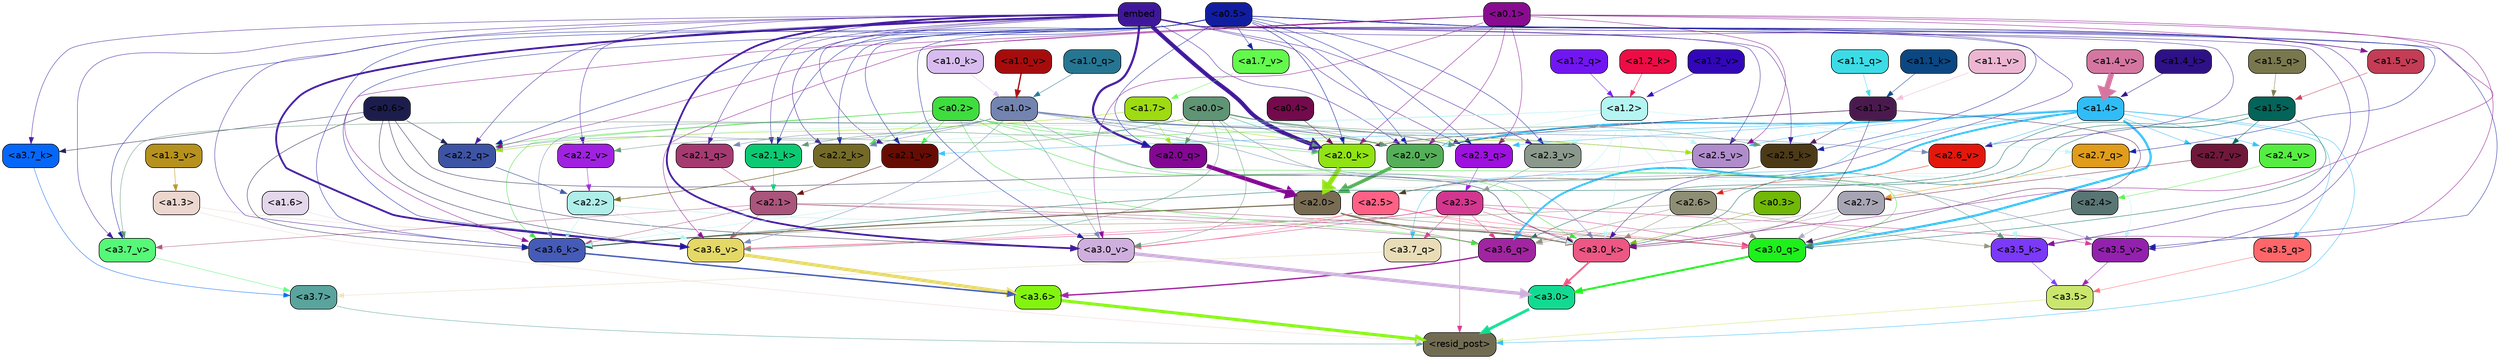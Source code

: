 strict digraph "" {
	graph [bgcolor=transparent,
		layout=dot,
		overlap=false,
		splines=true
	];
	"<a3.7>"	[color=black,
		fillcolor="#59a49d",
		fontname=Helvetica,
		shape=box,
		style="filled, rounded"];
	"<resid_post>"	[color=black,
		fillcolor="#716c51",
		fontname=Helvetica,
		shape=box,
		style="filled, rounded"];
	"<a3.7>" -> "<resid_post>"	[color="#59a49d",
		penwidth=0.6239100098609924];
	"<a3.6>"	[color=black,
		fillcolor="#83f40f",
		fontname=Helvetica,
		shape=box,
		style="filled, rounded"];
	"<a3.6>" -> "<resid_post>"	[color="#83f40f",
		penwidth=4.569062113761902];
	"<a3.5>"	[color=black,
		fillcolor="#cae66c",
		fontname=Helvetica,
		shape=box,
		style="filled, rounded"];
	"<a3.5>" -> "<resid_post>"	[color="#cae66c",
		penwidth=0.6];
	"<a3.0>"	[color=black,
		fillcolor="#12db91",
		fontname=Helvetica,
		shape=box,
		style="filled, rounded"];
	"<a3.0>" -> "<resid_post>"	[color="#12db91",
		penwidth=4.283544182777405];
	"<a2.3>"	[color=black,
		fillcolor="#d3368f",
		fontname=Helvetica,
		shape=box,
		style="filled, rounded"];
	"<a2.3>" -> "<resid_post>"	[color="#d3368f",
		penwidth=0.6];
	"<a3.7_q>"	[color=black,
		fillcolor="#e8ddb7",
		fontname=Helvetica,
		shape=box,
		style="filled, rounded"];
	"<a2.3>" -> "<a3.7_q>"	[color="#d3368f",
		penwidth=0.6];
	"<a3.6_q>"	[color=black,
		fillcolor="#a124a1",
		fontname=Helvetica,
		shape=box,
		style="filled, rounded"];
	"<a2.3>" -> "<a3.6_q>"	[color="#d3368f",
		penwidth=0.6];
	"<a3.0_q>"	[color=black,
		fillcolor="#1ef01c",
		fontname=Helvetica,
		shape=box,
		style="filled, rounded"];
	"<a2.3>" -> "<a3.0_q>"	[color="#d3368f",
		penwidth=0.6];
	"<a3.0_k>"	[color=black,
		fillcolor="#ec5783",
		fontname=Helvetica,
		shape=box,
		style="filled, rounded"];
	"<a2.3>" -> "<a3.0_k>"	[color="#d3368f",
		penwidth=0.6];
	"<a3.6_v>"	[color=black,
		fillcolor="#e4d867",
		fontname=Helvetica,
		shape=box,
		style="filled, rounded"];
	"<a2.3>" -> "<a3.6_v>"	[color="#d3368f",
		penwidth=0.6];
	"<a3.5_v>"	[color=black,
		fillcolor="#9321ae",
		fontname=Helvetica,
		shape=box,
		style="filled, rounded"];
	"<a2.3>" -> "<a3.5_v>"	[color="#d3368f",
		penwidth=0.6];
	"<a3.0_v>"	[color=black,
		fillcolor="#cfafdd",
		fontname=Helvetica,
		shape=box,
		style="filled, rounded"];
	"<a2.3>" -> "<a3.0_v>"	[color="#d3368f",
		penwidth=0.6];
	"<a1.4>"	[color=black,
		fillcolor="#30bdf7",
		fontname=Helvetica,
		shape=box,
		style="filled, rounded"];
	"<a1.4>" -> "<resid_post>"	[color="#30bdf7",
		penwidth=0.6];
	"<a1.4>" -> "<a3.7_q>"	[color="#30bdf7",
		penwidth=0.6];
	"<a1.4>" -> "<a3.6_q>"	[color="#30bdf7",
		penwidth=2.7934007048606873];
	"<a3.5_q>"	[color=black,
		fillcolor="#ff666a",
		fontname=Helvetica,
		shape=box,
		style="filled, rounded"];
	"<a1.4>" -> "<a3.5_q>"	[color="#30bdf7",
		penwidth=0.6];
	"<a1.4>" -> "<a3.0_q>"	[color="#30bdf7",
		penwidth=3.340754985809326];
	"<a2.3_q>"	[color=black,
		fillcolor="#9e11de",
		fontname=Helvetica,
		shape=box,
		style="filled, rounded"];
	"<a1.4>" -> "<a2.3_q>"	[color="#30bdf7",
		penwidth=0.6];
	"<a2.7_v>"	[color=black,
		fillcolor="#6f183a",
		fontname=Helvetica,
		shape=box,
		style="filled, rounded"];
	"<a1.4>" -> "<a2.7_v>"	[color="#30bdf7",
		penwidth=0.6];
	"<a2.6_v>"	[color=black,
		fillcolor="#e4170c",
		fontname=Helvetica,
		shape=box,
		style="filled, rounded"];
	"<a1.4>" -> "<a2.6_v>"	[color="#30bdf7",
		penwidth=0.6];
	"<a2.5_v>"	[color=black,
		fillcolor="#b08ccc",
		fontname=Helvetica,
		shape=box,
		style="filled, rounded"];
	"<a1.4>" -> "<a2.5_v>"	[color="#30bdf7",
		penwidth=0.6];
	"<a2.4_v>"	[color=black,
		fillcolor="#56ed42",
		fontname=Helvetica,
		shape=box,
		style="filled, rounded"];
	"<a1.4>" -> "<a2.4_v>"	[color="#30bdf7",
		penwidth=0.6];
	"<a2.1_v>"	[color=black,
		fillcolor="#670c03",
		fontname=Helvetica,
		shape=box,
		style="filled, rounded"];
	"<a1.4>" -> "<a2.1_v>"	[color="#30bdf7",
		penwidth=0.6];
	"<a2.0_v>"	[color=black,
		fillcolor="#54af58",
		fontname=Helvetica,
		shape=box,
		style="filled, rounded"];
	"<a1.4>" -> "<a2.0_v>"	[color="#30bdf7",
		penwidth=2.268759250640869];
	"<a1.3>"	[color=black,
		fillcolor="#ecd7cf",
		fontname=Helvetica,
		shape=box,
		style="filled, rounded"];
	"<a1.3>" -> "<resid_post>"	[color="#ecd7cf",
		penwidth=0.6];
	"<a1.3>" -> "<a3.6_v>"	[color="#ecd7cf",
		penwidth=0.6];
	"<a3.7_q>" -> "<a3.7>"	[color="#e8ddb7",
		penwidth=0.6];
	"<a3.6_q>" -> "<a3.6>"	[color="#a124a1",
		penwidth=2.0347584784030914];
	"<a3.5_q>" -> "<a3.5>"	[color="#ff666a",
		penwidth=0.6];
	"<a3.0_q>" -> "<a3.0>"	[color="#1ef01c",
		penwidth=2.8635367155075073];
	"<a3.7_k>"	[color=black,
		fillcolor="#0567f9",
		fontname=Helvetica,
		shape=box,
		style="filled, rounded"];
	"<a3.7_k>" -> "<a3.7>"	[color="#0567f9",
		penwidth=0.6];
	"<a3.6_k>"	[color=black,
		fillcolor="#455bb7",
		fontname=Helvetica,
		shape=box,
		style="filled, rounded"];
	"<a3.6_k>" -> "<a3.6>"	[color="#455bb7",
		penwidth=2.1760786175727844];
	"<a3.5_k>"	[color=black,
		fillcolor="#7b39f8",
		fontname=Helvetica,
		shape=box,
		style="filled, rounded"];
	"<a3.5_k>" -> "<a3.5>"	[color="#7b39f8",
		penwidth=0.6];
	"<a3.0_k>" -> "<a3.0>"	[color="#ec5783",
		penwidth=2.632905662059784];
	"<a3.7_v>"	[color=black,
		fillcolor="#57f778",
		fontname=Helvetica,
		shape=box,
		style="filled, rounded"];
	"<a3.7_v>" -> "<a3.7>"	[color="#57f778",
		penwidth=0.6];
	"<a3.6_v>" -> "<a3.6>"	[color="#e4d867",
		penwidth=4.981305837631226];
	"<a3.5_v>" -> "<a3.5>"	[color="#9321ae",
		penwidth=0.6];
	"<a3.0_v>" -> "<a3.0>"	[color="#cfafdd",
		penwidth=5.168330669403076];
	"<a2.7>"	[color=black,
		fillcolor="#a7a5b4",
		fontname=Helvetica,
		shape=box,
		style="filled, rounded"];
	"<a2.7>" -> "<a3.6_q>"	[color="#a7a5b4",
		penwidth=0.6];
	"<a2.7>" -> "<a3.0_q>"	[color="#a7a5b4",
		penwidth=0.6];
	"<a2.7>" -> "<a3.0_k>"	[color="#a7a5b4",
		penwidth=0.6];
	"<a2.6>"	[color=black,
		fillcolor="#8e8e75",
		fontname=Helvetica,
		shape=box,
		style="filled, rounded"];
	"<a2.6>" -> "<a3.6_q>"	[color="#8e8e75",
		penwidth=0.6];
	"<a2.6>" -> "<a3.0_q>"	[color="#8e8e75",
		penwidth=0.6];
	"<a2.6>" -> "<a3.6_k>"	[color="#8e8e75",
		penwidth=0.6];
	"<a2.6>" -> "<a3.5_k>"	[color="#8e8e75",
		penwidth=0.6];
	"<a2.6>" -> "<a3.0_k>"	[color="#8e8e75",
		penwidth=0.6];
	"<a2.1>"	[color=black,
		fillcolor="#aa557b",
		fontname=Helvetica,
		shape=box,
		style="filled, rounded"];
	"<a2.1>" -> "<a3.6_q>"	[color="#aa557b",
		penwidth=0.6];
	"<a2.1>" -> "<a3.0_q>"	[color="#aa557b",
		penwidth=0.6];
	"<a2.1>" -> "<a3.6_k>"	[color="#aa557b",
		penwidth=0.6];
	"<a2.1>" -> "<a3.0_k>"	[color="#aa557b",
		penwidth=0.6];
	"<a2.1>" -> "<a3.7_v>"	[color="#aa557b",
		penwidth=0.6];
	"<a2.1>" -> "<a3.6_v>"	[color="#aa557b",
		penwidth=0.6];
	"<a2.0>"	[color=black,
		fillcolor="#786c53",
		fontname=Helvetica,
		shape=box,
		style="filled, rounded"];
	"<a2.0>" -> "<a3.6_q>"	[color="#786c53",
		penwidth=0.6];
	"<a2.0>" -> "<a3.0_q>"	[color="#786c53",
		penwidth=0.6];
	"<a2.0>" -> "<a3.6_k>"	[color="#786c53",
		penwidth=1.6382827460765839];
	"<a2.0>" -> "<a3.0_k>"	[color="#786c53",
		penwidth=2.161143198609352];
	"<a1.5>"	[color=black,
		fillcolor="#036459",
		fontname=Helvetica,
		shape=box,
		style="filled, rounded"];
	"<a1.5>" -> "<a3.6_q>"	[color="#036459",
		penwidth=0.6];
	"<a1.5>" -> "<a3.0_q>"	[color="#036459",
		penwidth=0.6];
	"<a1.5>" -> "<a3.6_k>"	[color="#036459",
		penwidth=0.6];
	"<a1.5>" -> "<a3.0_k>"	[color="#036459",
		penwidth=0.6];
	"<a1.5>" -> "<a2.7_v>"	[color="#036459",
		penwidth=0.6];
	"<a0.2>"	[color=black,
		fillcolor="#3fdd3e",
		fontname=Helvetica,
		shape=box,
		style="filled, rounded"];
	"<a0.2>" -> "<a3.6_q>"	[color="#3fdd3e",
		penwidth=0.6];
	"<a0.2>" -> "<a3.0_q>"	[color="#3fdd3e",
		penwidth=0.6];
	"<a0.2>" -> "<a3.6_k>"	[color="#3fdd3e",
		penwidth=0.6];
	"<a0.2>" -> "<a3.0_k>"	[color="#3fdd3e",
		penwidth=0.6];
	"<a2.2_q>"	[color=black,
		fillcolor="#3d54a5",
		fontname=Helvetica,
		shape=box,
		style="filled, rounded"];
	"<a0.2>" -> "<a2.2_q>"	[color="#3fdd3e",
		penwidth=0.6];
	"<a2.2_k>"	[color=black,
		fillcolor="#736a26",
		fontname=Helvetica,
		shape=box,
		style="filled, rounded"];
	"<a0.2>" -> "<a2.2_k>"	[color="#3fdd3e",
		penwidth=0.6];
	"<a2.0_k>"	[color=black,
		fillcolor="#91e313",
		fontname=Helvetica,
		shape=box,
		style="filled, rounded"];
	"<a0.2>" -> "<a2.0_k>"	[color="#3fdd3e",
		penwidth=0.6];
	"<a0.2>" -> "<a2.1_v>"	[color="#3fdd3e",
		penwidth=0.6];
	"<a0.2>" -> "<a2.0_v>"	[color="#3fdd3e",
		penwidth=0.6];
	"<a2.5>"	[color=black,
		fillcolor="#ff6186",
		fontname=Helvetica,
		shape=box,
		style="filled, rounded"];
	"<a2.5>" -> "<a3.0_q>"	[color="#ff6186",
		penwidth=0.6];
	"<a2.5>" -> "<a3.0_k>"	[color="#ff6186",
		penwidth=0.6];
	"<a2.5>" -> "<a3.6_v>"	[color="#ff6186",
		penwidth=0.6];
	"<a2.5>" -> "<a3.0_v>"	[color="#ff6186",
		penwidth=0.6];
	"<a2.4>"	[color=black,
		fillcolor="#597674",
		fontname=Helvetica,
		shape=box,
		style="filled, rounded"];
	"<a2.4>" -> "<a3.0_q>"	[color="#597674",
		penwidth=0.6];
	"<a1.1>"	[color=black,
		fillcolor="#4a1a4f",
		fontname=Helvetica,
		shape=box,
		style="filled, rounded"];
	"<a1.1>" -> "<a3.0_q>"	[color="#4a1a4f",
		penwidth=0.6];
	"<a1.1>" -> "<a3.0_k>"	[color="#4a1a4f",
		penwidth=0.6];
	"<a2.5_k>"	[color=black,
		fillcolor="#4c3a17",
		fontname=Helvetica,
		shape=box,
		style="filled, rounded"];
	"<a1.1>" -> "<a2.5_k>"	[color="#4a1a4f",
		penwidth=0.6];
	"<a1.1>" -> "<a2.0_k>"	[color="#4a1a4f",
		penwidth=0.6];
	"<a1.1>" -> "<a2.0_v>"	[color="#4a1a4f",
		penwidth=0.6];
	"<a0.6>"	[color=black,
		fillcolor="#1c1d4d",
		fontname=Helvetica,
		shape=box,
		style="filled, rounded"];
	"<a0.6>" -> "<a3.7_k>"	[color="#1c1d4d",
		penwidth=0.6];
	"<a0.6>" -> "<a3.6_k>"	[color="#1c1d4d",
		penwidth=0.6];
	"<a0.6>" -> "<a3.0_k>"	[color="#1c1d4d",
		penwidth=0.6];
	"<a0.6>" -> "<a3.6_v>"	[color="#1c1d4d",
		penwidth=0.6];
	"<a0.6>" -> "<a3.0_v>"	[color="#1c1d4d",
		penwidth=0.6];
	"<a0.6>" -> "<a2.2_q>"	[color="#1c1d4d",
		penwidth=0.6];
	embed	[color=black,
		fillcolor="#3f179b",
		fontname=Helvetica,
		shape=box,
		style="filled, rounded"];
	embed -> "<a3.7_k>"	[color="#3f179b",
		penwidth=0.6];
	embed -> "<a3.6_k>"	[color="#3f179b",
		penwidth=0.6];
	embed -> "<a3.5_k>"	[color="#3f179b",
		penwidth=0.6];
	embed -> "<a3.0_k>"	[color="#3f179b",
		penwidth=0.6];
	embed -> "<a3.7_v>"	[color="#3f179b",
		penwidth=0.6];
	embed -> "<a3.6_v>"	[color="#3f179b",
		penwidth=2.7825746536254883];
	embed -> "<a3.5_v>"	[color="#3f179b",
		penwidth=0.6];
	embed -> "<a3.0_v>"	[color="#3f179b",
		penwidth=2.6950180530548096];
	embed -> "<a2.3_q>"	[color="#3f179b",
		penwidth=0.6];
	embed -> "<a2.2_q>"	[color="#3f179b",
		penwidth=0.6];
	"<a2.1_q>"	[color=black,
		fillcolor="#a53a71",
		fontname=Helvetica,
		shape=box,
		style="filled, rounded"];
	embed -> "<a2.1_q>"	[color="#3f179b",
		penwidth=0.6];
	"<a2.0_q>"	[color=black,
		fillcolor="#830793",
		fontname=Helvetica,
		shape=box,
		style="filled, rounded"];
	embed -> "<a2.0_q>"	[color="#3f179b",
		penwidth=3.305941343307495];
	embed -> "<a2.5_k>"	[color="#3f179b",
		penwidth=0.6];
	embed -> "<a2.2_k>"	[color="#3f179b",
		penwidth=0.6698317527770996];
	"<a2.1_k>"	[color=black,
		fillcolor="#0cca74",
		fontname=Helvetica,
		shape=box,
		style="filled, rounded"];
	embed -> "<a2.1_k>"	[color="#3f179b",
		penwidth=0.6];
	embed -> "<a2.0_k>"	[color="#3f179b",
		penwidth=6.12570995092392];
	embed -> "<a2.6_v>"	[color="#3f179b",
		penwidth=0.6];
	embed -> "<a2.5_v>"	[color="#3f179b",
		penwidth=0.6];
	"<a2.3_v>"	[color=black,
		fillcolor="#8b998c",
		fontname=Helvetica,
		shape=box,
		style="filled, rounded"];
	embed -> "<a2.3_v>"	[color="#3f179b",
		penwidth=0.6];
	"<a2.2_v>"	[color=black,
		fillcolor="#a022e0",
		fontname=Helvetica,
		shape=box,
		style="filled, rounded"];
	embed -> "<a2.2_v>"	[color="#3f179b",
		penwidth=0.6];
	embed -> "<a2.1_v>"	[color="#3f179b",
		penwidth=0.6];
	embed -> "<a2.0_v>"	[color="#3f179b",
		penwidth=0.6];
	"<a1.5_v>"	[color=black,
		fillcolor="#c43c55",
		fontname=Helvetica,
		shape=box,
		style="filled, rounded"];
	embed -> "<a1.5_v>"	[color="#3f179b",
		penwidth=0.6];
	"<a2.2>"	[color=black,
		fillcolor="#afeee9",
		fontname=Helvetica,
		shape=box,
		style="filled, rounded"];
	"<a2.2>" -> "<a3.6_k>"	[color="#afeee9",
		penwidth=0.6];
	"<a2.2>" -> "<a3.0_k>"	[color="#afeee9",
		penwidth=0.6];
	"<a2.2>" -> "<a3.6_v>"	[color="#afeee9",
		penwidth=0.6];
	"<a1.6>"	[color=black,
		fillcolor="#e4d7ec",
		fontname=Helvetica,
		shape=box,
		style="filled, rounded"];
	"<a1.6>" -> "<a3.6_k>"	[color="#e4d7ec",
		penwidth=0.6];
	"<a1.2>"	[color=black,
		fillcolor="#b4f5f2",
		fontname=Helvetica,
		shape=box,
		style="filled, rounded"];
	"<a1.2>" -> "<a3.6_k>"	[color="#b4f5f2",
		penwidth=0.6];
	"<a1.2>" -> "<a3.5_k>"	[color="#b4f5f2",
		penwidth=0.6];
	"<a1.2>" -> "<a3.0_k>"	[color="#b4f5f2",
		penwidth=0.6];
	"<a1.2>" -> "<a3.5_v>"	[color="#b4f5f2",
		penwidth=0.6];
	"<a2.7_q>"	[color=black,
		fillcolor="#e09c1a",
		fontname=Helvetica,
		shape=box,
		style="filled, rounded"];
	"<a1.2>" -> "<a2.7_q>"	[color="#b4f5f2",
		penwidth=0.6];
	"<a1.2>" -> "<a2.2_q>"	[color="#b4f5f2",
		penwidth=0.6];
	"<a1.2>" -> "<a2.2_k>"	[color="#b4f5f2",
		penwidth=0.6];
	"<a1.2>" -> "<a2.5_v>"	[color="#b4f5f2",
		penwidth=0.6];
	"<a1.2>" -> "<a2.3_v>"	[color="#b4f5f2",
		penwidth=0.6];
	"<a1.2>" -> "<a2.0_v>"	[color="#b4f5f2",
		penwidth=0.6];
	"<a1.0>"	[color=black,
		fillcolor="#7384b1",
		fontname=Helvetica,
		shape=box,
		style="filled, rounded"];
	"<a1.0>" -> "<a3.6_k>"	[color="#7384b1",
		penwidth=0.6];
	"<a1.0>" -> "<a3.0_k>"	[color="#7384b1",
		penwidth=0.6];
	"<a1.0>" -> "<a3.6_v>"	[color="#7384b1",
		penwidth=0.6];
	"<a1.0>" -> "<a3.5_v>"	[color="#7384b1",
		penwidth=0.6];
	"<a1.0>" -> "<a3.0_v>"	[color="#7384b1",
		penwidth=0.6];
	"<a1.0>" -> "<a2.3_q>"	[color="#7384b1",
		penwidth=0.6];
	"<a1.0>" -> "<a2.2_q>"	[color="#7384b1",
		penwidth=0.6];
	"<a1.0>" -> "<a2.1_q>"	[color="#7384b1",
		penwidth=0.6];
	"<a1.0>" -> "<a2.2_k>"	[color="#7384b1",
		penwidth=0.6];
	"<a1.0>" -> "<a2.0_k>"	[color="#7384b1",
		penwidth=0.6];
	"<a1.0>" -> "<a2.6_v>"	[color="#7384b1",
		penwidth=0.6];
	"<a1.0>" -> "<a2.0_v>"	[color="#7384b1",
		penwidth=1.2213096618652344];
	"<a0.5>"	[color=black,
		fillcolor="#101da1",
		fontname=Helvetica,
		shape=box,
		style="filled, rounded"];
	"<a0.5>" -> "<a3.6_k>"	[color="#101da1",
		penwidth=0.6];
	"<a0.5>" -> "<a3.7_v>"	[color="#101da1",
		penwidth=0.6];
	"<a0.5>" -> "<a3.6_v>"	[color="#101da1",
		penwidth=0.6];
	"<a0.5>" -> "<a3.5_v>"	[color="#101da1",
		penwidth=0.6];
	"<a0.5>" -> "<a3.0_v>"	[color="#101da1",
		penwidth=0.6];
	"<a0.5>" -> "<a2.7_q>"	[color="#101da1",
		penwidth=0.6];
	"<a0.5>" -> "<a2.3_q>"	[color="#101da1",
		penwidth=0.6];
	"<a0.5>" -> "<a2.2_q>"	[color="#101da1",
		penwidth=0.6];
	"<a0.5>" -> "<a2.0_q>"	[color="#101da1",
		penwidth=0.6];
	"<a0.5>" -> "<a2.5_k>"	[color="#101da1",
		penwidth=0.6];
	"<a0.5>" -> "<a2.2_k>"	[color="#101da1",
		penwidth=0.6];
	"<a0.5>" -> "<a2.1_k>"	[color="#101da1",
		penwidth=0.6];
	"<a0.5>" -> "<a2.0_k>"	[color="#101da1",
		penwidth=0.6900839805603027];
	"<a0.5>" -> "<a2.3_v>"	[color="#101da1",
		penwidth=0.6];
	"<a0.5>" -> "<a2.1_v>"	[color="#101da1",
		penwidth=0.6];
	"<a0.5>" -> "<a2.0_v>"	[color="#101da1",
		penwidth=0.6];
	"<a1.7_v>"	[color=black,
		fillcolor="#63f94d",
		fontname=Helvetica,
		shape=box,
		style="filled, rounded"];
	"<a0.5>" -> "<a1.7_v>"	[color="#101da1",
		penwidth=0.6];
	"<a0.5>" -> "<a1.5_v>"	[color="#101da1",
		penwidth=0.6];
	"<a0.1>"	[color=black,
		fillcolor="#890b90",
		fontname=Helvetica,
		shape=box,
		style="filled, rounded"];
	"<a0.1>" -> "<a3.6_k>"	[color="#890b90",
		penwidth=0.6];
	"<a0.1>" -> "<a3.5_k>"	[color="#890b90",
		penwidth=0.6];
	"<a0.1>" -> "<a3.0_k>"	[color="#890b90",
		penwidth=0.6];
	"<a0.1>" -> "<a3.6_v>"	[color="#890b90",
		penwidth=0.6];
	"<a0.1>" -> "<a3.0_v>"	[color="#890b90",
		penwidth=0.6];
	"<a0.1>" -> "<a2.3_q>"	[color="#890b90",
		penwidth=0.6];
	"<a0.1>" -> "<a2.2_q>"	[color="#890b90",
		penwidth=0.6];
	"<a0.1>" -> "<a2.0_k>"	[color="#890b90",
		penwidth=0.6];
	"<a0.1>" -> "<a2.5_v>"	[color="#890b90",
		penwidth=0.6];
	"<a0.1>" -> "<a2.0_v>"	[color="#890b90",
		penwidth=0.6];
	"<a0.1>" -> "<a1.5_v>"	[color="#890b90",
		penwidth=0.6];
	"<a0.0>"	[color=black,
		fillcolor="#5f9474",
		fontname=Helvetica,
		shape=box,
		style="filled, rounded"];
	"<a0.0>" -> "<a3.5_k>"	[color="#5f9474",
		penwidth=0.6];
	"<a0.0>" -> "<a3.7_v>"	[color="#5f9474",
		penwidth=0.6];
	"<a0.0>" -> "<a3.6_v>"	[color="#5f9474",
		penwidth=0.6];
	"<a0.0>" -> "<a3.0_v>"	[color="#5f9474",
		penwidth=0.6];
	"<a0.0>" -> "<a2.3_q>"	[color="#5f9474",
		penwidth=0.6];
	"<a0.0>" -> "<a2.0_q>"	[color="#5f9474",
		penwidth=0.6];
	"<a0.0>" -> "<a2.5_k>"	[color="#5f9474",
		penwidth=0.6];
	"<a0.0>" -> "<a2.1_k>"	[color="#5f9474",
		penwidth=0.6];
	"<a0.0>" -> "<a2.0_k>"	[color="#5f9474",
		penwidth=0.6];
	"<a0.0>" -> "<a2.5_v>"	[color="#5f9474",
		penwidth=0.6];
	"<a0.0>" -> "<a2.2_v>"	[color="#5f9474",
		penwidth=0.6];
	"<a0.0>" -> "<a2.0_v>"	[color="#5f9474",
		penwidth=0.6];
	"<a0.3>"	[color=black,
		fillcolor="#71b807",
		fontname=Helvetica,
		shape=box,
		style="filled, rounded"];
	"<a0.3>" -> "<a3.0_k>"	[color="#71b807",
		penwidth=0.6];
	"<a2.7_q>" -> "<a2.7>"	[color="#e09c1a",
		penwidth=0.6];
	"<a2.3_q>" -> "<a2.3>"	[color="#9e11de",
		penwidth=0.6];
	"<a2.2_q>" -> "<a2.2>"	[color="#3d54a5",
		penwidth=0.7553567886352539];
	"<a2.1_q>" -> "<a2.1>"	[color="#a53a71",
		penwidth=0.6];
	"<a2.0_q>" -> "<a2.0>"	[color="#830793",
		penwidth=6.256794691085815];
	"<a2.5_k>" -> "<a2.5>"	[color="#4c3a17",
		penwidth=0.6];
	"<a2.2_k>" -> "<a2.2>"	[color="#736a26",
		penwidth=0.8854708671569824];
	"<a2.1_k>" -> "<a2.1>"	[color="#0cca74",
		penwidth=0.6];
	"<a2.0_k>" -> "<a2.0>"	[color="#91e313",
		penwidth=7.231504917144775];
	"<a2.7_v>" -> "<a2.7>"	[color="#6f183a",
		penwidth=0.6];
	"<a2.6_v>" -> "<a2.6>"	[color="#e4170c",
		penwidth=0.6];
	"<a2.5_v>" -> "<a2.5>"	[color="#b08ccc",
		penwidth=0.6];
	"<a2.4_v>" -> "<a2.4>"	[color="#56ed42",
		penwidth=0.6];
	"<a2.3_v>" -> "<a2.3>"	[color="#8b998c",
		penwidth=0.6];
	"<a2.2_v>" -> "<a2.2>"	[color="#a022e0",
		penwidth=0.6];
	"<a2.1_v>" -> "<a2.1>"	[color="#670c03",
		penwidth=0.6];
	"<a2.0_v>" -> "<a2.0>"	[color="#54af58",
		penwidth=5.231471925973892];
	"<a1.7>"	[color=black,
		fillcolor="#9edb11",
		fontname=Helvetica,
		shape=box,
		style="filled, rounded"];
	"<a1.7>" -> "<a2.2_q>"	[color="#9edb11",
		penwidth=0.6];
	"<a1.7>" -> "<a2.0_q>"	[color="#9edb11",
		penwidth=0.6];
	"<a1.7>" -> "<a2.5_v>"	[color="#9edb11",
		penwidth=0.6];
	"<a0.4>"	[color=black,
		fillcolor="#730a4c",
		fontname=Helvetica,
		shape=box,
		style="filled, rounded"];
	"<a0.4>" -> "<a2.0_k>"	[color="#730a4c",
		penwidth=0.6];
	"<a1.5_q>"	[color=black,
		fillcolor="#79774d",
		fontname=Helvetica,
		shape=box,
		style="filled, rounded"];
	"<a1.5_q>" -> "<a1.5>"	[color="#79774d",
		penwidth=0.6];
	"<a1.2_q>"	[color=black,
		fillcolor="#7215f3",
		fontname=Helvetica,
		shape=box,
		style="filled, rounded"];
	"<a1.2_q>" -> "<a1.2>"	[color="#7215f3",
		penwidth=0.6];
	"<a1.1_q>"	[color=black,
		fillcolor="#3cdce6",
		fontname=Helvetica,
		shape=box,
		style="filled, rounded"];
	"<a1.1_q>" -> "<a1.1>"	[color="#3cdce6",
		penwidth=0.6];
	"<a1.0_q>"	[color=black,
		fillcolor="#257692",
		fontname=Helvetica,
		shape=box,
		style="filled, rounded"];
	"<a1.0_q>" -> "<a1.0>"	[color="#257692",
		penwidth=0.6];
	"<a1.4_k>"	[color=black,
		fillcolor="#2e1087",
		fontname=Helvetica,
		shape=box,
		style="filled, rounded"];
	"<a1.4_k>" -> "<a1.4>"	[color="#2e1087",
		penwidth=0.6];
	"<a1.2_k>"	[color=black,
		fillcolor="#ed0c46",
		fontname=Helvetica,
		shape=box,
		style="filled, rounded"];
	"<a1.2_k>" -> "<a1.2>"	[color="#ed0c46",
		penwidth=0.6];
	"<a1.1_k>"	[color=black,
		fillcolor="#0b4782",
		fontname=Helvetica,
		shape=box,
		style="filled, rounded"];
	"<a1.1_k>" -> "<a1.1>"	[color="#0b4782",
		penwidth=0.6];
	"<a1.0_k>"	[color=black,
		fillcolor="#d8bcef",
		fontname=Helvetica,
		shape=box,
		style="filled, rounded"];
	"<a1.0_k>" -> "<a1.0>"	[color="#d8bcef",
		penwidth=0.6];
	"<a1.7_v>" -> "<a1.7>"	[color="#63f94d",
		penwidth=0.6];
	"<a1.5_v>" -> "<a1.5>"	[color="#c43c55",
		penwidth=0.6];
	"<a1.4_v>"	[color=black,
		fillcolor="#d576a1",
		fontname=Helvetica,
		shape=box,
		style="filled, rounded"];
	"<a1.4_v>" -> "<a1.4>"	[color="#d576a1",
		penwidth=8.36684274673462];
	"<a1.3_v>"	[color=black,
		fillcolor="#b6911d",
		fontname=Helvetica,
		shape=box,
		style="filled, rounded"];
	"<a1.3_v>" -> "<a1.3>"	[color="#b6911d",
		penwidth=0.6];
	"<a1.2_v>"	[color=black,
		fillcolor="#3107b9",
		fontname=Helvetica,
		shape=box,
		style="filled, rounded"];
	"<a1.2_v>" -> "<a1.2>"	[color="#3107b9",
		penwidth=0.6];
	"<a1.1_v>"	[color=black,
		fillcolor="#ecb6d2",
		fontname=Helvetica,
		shape=box,
		style="filled, rounded"];
	"<a1.1_v>" -> "<a1.1>"	[color="#ecb6d2",
		penwidth=0.6];
	"<a1.0_v>"	[color=black,
		fillcolor="#a70c0d",
		fontname=Helvetica,
		shape=box,
		style="filled, rounded"];
	"<a1.0_v>" -> "<a1.0>"	[color="#a70c0d",
		penwidth=1.9665732383728027];
}
